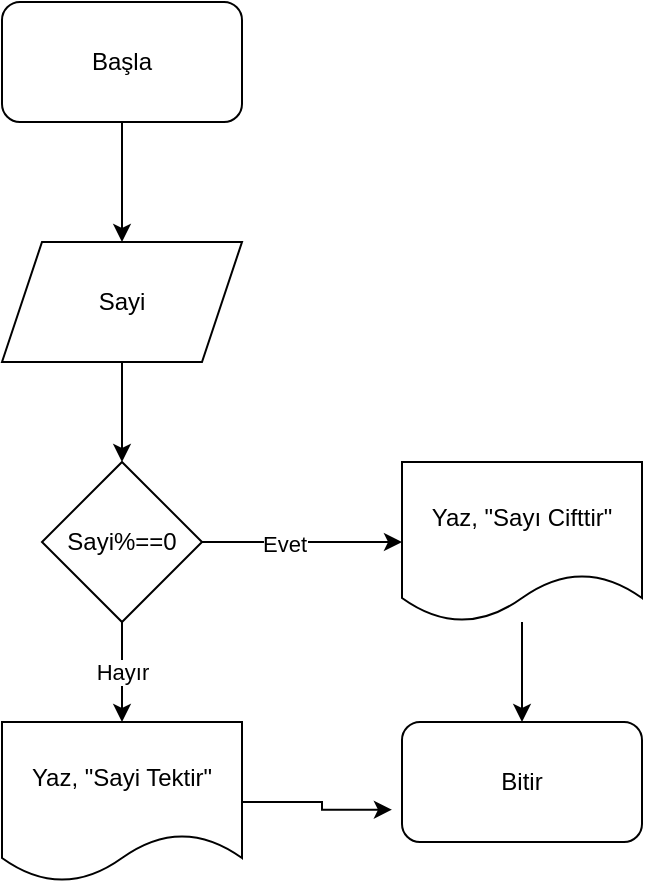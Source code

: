 <mxfile version="22.1.5" type="github">
  <diagram name="Sayfa -1" id="m6d4WZPNSyA0g7AP167L">
    <mxGraphModel dx="1195" dy="667" grid="1" gridSize="10" guides="1" tooltips="1" connect="1" arrows="1" fold="1" page="1" pageScale="1" pageWidth="827" pageHeight="1169" math="0" shadow="0">
      <root>
        <mxCell id="0" />
        <mxCell id="1" parent="0" />
        <mxCell id="-10devaPiJNHE_LW3o3F-7" style="edgeStyle=orthogonalEdgeStyle;rounded=0;orthogonalLoop=1;jettySize=auto;html=1;" edge="1" parent="1" source="-10devaPiJNHE_LW3o3F-1" target="-10devaPiJNHE_LW3o3F-3">
          <mxGeometry relative="1" as="geometry" />
        </mxCell>
        <mxCell id="-10devaPiJNHE_LW3o3F-1" value="Başla" style="rounded=1;whiteSpace=wrap;html=1;" vertex="1" parent="1">
          <mxGeometry x="80" y="80" width="120" height="60" as="geometry" />
        </mxCell>
        <mxCell id="-10devaPiJNHE_LW3o3F-6" style="edgeStyle=orthogonalEdgeStyle;rounded=0;orthogonalLoop=1;jettySize=auto;html=1;exitX=0.5;exitY=1;exitDx=0;exitDy=0;" edge="1" parent="1" source="-10devaPiJNHE_LW3o3F-3" target="-10devaPiJNHE_LW3o3F-5">
          <mxGeometry relative="1" as="geometry" />
        </mxCell>
        <mxCell id="-10devaPiJNHE_LW3o3F-3" value="Sayi" style="shape=parallelogram;perimeter=parallelogramPerimeter;whiteSpace=wrap;html=1;fixedSize=1;" vertex="1" parent="1">
          <mxGeometry x="80" y="200" width="120" height="60" as="geometry" />
        </mxCell>
        <mxCell id="-10devaPiJNHE_LW3o3F-10" value="Hayır" style="edgeStyle=orthogonalEdgeStyle;rounded=0;orthogonalLoop=1;jettySize=auto;html=1;" edge="1" parent="1" source="-10devaPiJNHE_LW3o3F-5" target="-10devaPiJNHE_LW3o3F-9">
          <mxGeometry relative="1" as="geometry" />
        </mxCell>
        <mxCell id="-10devaPiJNHE_LW3o3F-12" style="edgeStyle=orthogonalEdgeStyle;rounded=0;orthogonalLoop=1;jettySize=auto;html=1;exitX=1;exitY=0.5;exitDx=0;exitDy=0;" edge="1" parent="1" source="-10devaPiJNHE_LW3o3F-5" target="-10devaPiJNHE_LW3o3F-11">
          <mxGeometry relative="1" as="geometry" />
        </mxCell>
        <mxCell id="-10devaPiJNHE_LW3o3F-13" value="Evet" style="edgeLabel;html=1;align=center;verticalAlign=middle;resizable=0;points=[];" vertex="1" connectable="0" parent="-10devaPiJNHE_LW3o3F-12">
          <mxGeometry x="-0.183" y="-1" relative="1" as="geometry">
            <mxPoint as="offset" />
          </mxGeometry>
        </mxCell>
        <mxCell id="-10devaPiJNHE_LW3o3F-5" value="Sayi%==0" style="rhombus;whiteSpace=wrap;html=1;" vertex="1" parent="1">
          <mxGeometry x="100" y="310" width="80" height="80" as="geometry" />
        </mxCell>
        <mxCell id="-10devaPiJNHE_LW3o3F-9" value="Yaz, &quot;Sayi Tektir&quot;" style="shape=document;whiteSpace=wrap;html=1;boundedLbl=1;" vertex="1" parent="1">
          <mxGeometry x="80" y="440" width="120" height="80" as="geometry" />
        </mxCell>
        <mxCell id="-10devaPiJNHE_LW3o3F-15" style="edgeStyle=orthogonalEdgeStyle;rounded=0;orthogonalLoop=1;jettySize=auto;html=1;" edge="1" parent="1" source="-10devaPiJNHE_LW3o3F-11" target="-10devaPiJNHE_LW3o3F-14">
          <mxGeometry relative="1" as="geometry" />
        </mxCell>
        <mxCell id="-10devaPiJNHE_LW3o3F-11" value="Yaz, &quot;Sayı Cifttir&quot;" style="shape=document;whiteSpace=wrap;html=1;boundedLbl=1;" vertex="1" parent="1">
          <mxGeometry x="280" y="310" width="120" height="80" as="geometry" />
        </mxCell>
        <mxCell id="-10devaPiJNHE_LW3o3F-14" value="Bitir" style="rounded=1;whiteSpace=wrap;html=1;" vertex="1" parent="1">
          <mxGeometry x="280" y="440" width="120" height="60" as="geometry" />
        </mxCell>
        <mxCell id="-10devaPiJNHE_LW3o3F-16" style="edgeStyle=orthogonalEdgeStyle;rounded=0;orthogonalLoop=1;jettySize=auto;html=1;entryX=-0.042;entryY=0.731;entryDx=0;entryDy=0;entryPerimeter=0;" edge="1" parent="1" source="-10devaPiJNHE_LW3o3F-9" target="-10devaPiJNHE_LW3o3F-14">
          <mxGeometry relative="1" as="geometry" />
        </mxCell>
      </root>
    </mxGraphModel>
  </diagram>
</mxfile>
